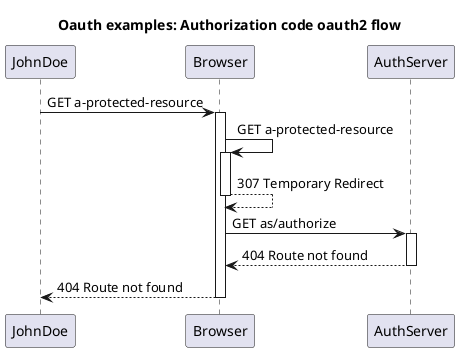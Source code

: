 @startuml
title Oauth examples: Authorization code oauth2 flow
participant JohnDoe
participant Browser
participant AuthServer
JohnDoe -> Browser: GET a-protected-resource 
activate Browser
Browser -> Browser: GET a-protected-resource 
activate Browser

Browser --> Browser: 307 Temporary Redirect
deactivate Browser
Browser -> AuthServer: GET as/authorize 
activate AuthServer

AuthServer --> Browser: 404 Route not found
deactivate AuthServer
Browser --> JohnDoe: 404 Route not found
deactivate Browser
    @enduml